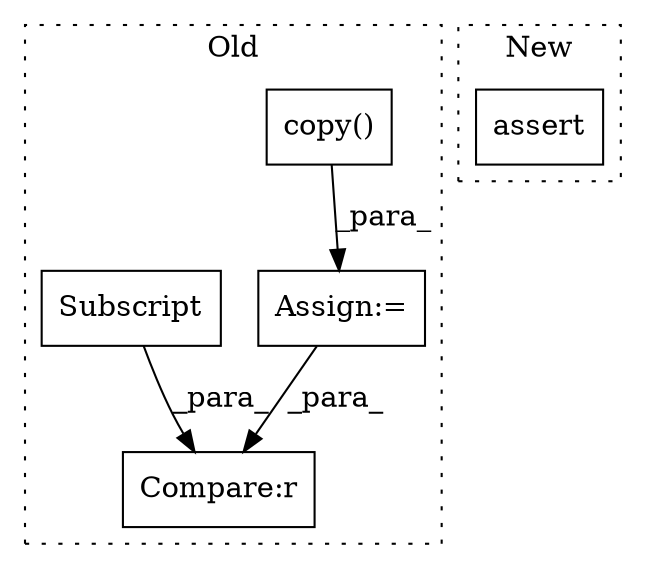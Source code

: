 digraph G {
subgraph cluster0 {
1 [label="copy()" a="75" s="1868" l="15" shape="box"];
3 [label="Assign:=" a="68" s="1865" l="3" shape="box"];
4 [label="Compare:r" a="40" s="1899" l="37" shape="box"];
5 [label="Subscript" a="63" s="1899,0" l="17,0" shape="box"];
label = "Old";
style="dotted";
}
subgraph cluster1 {
2 [label="assert" a="65" s="1869" l="7" shape="box"];
label = "New";
style="dotted";
}
1 -> 3 [label="_para_"];
3 -> 4 [label="_para_"];
5 -> 4 [label="_para_"];
}